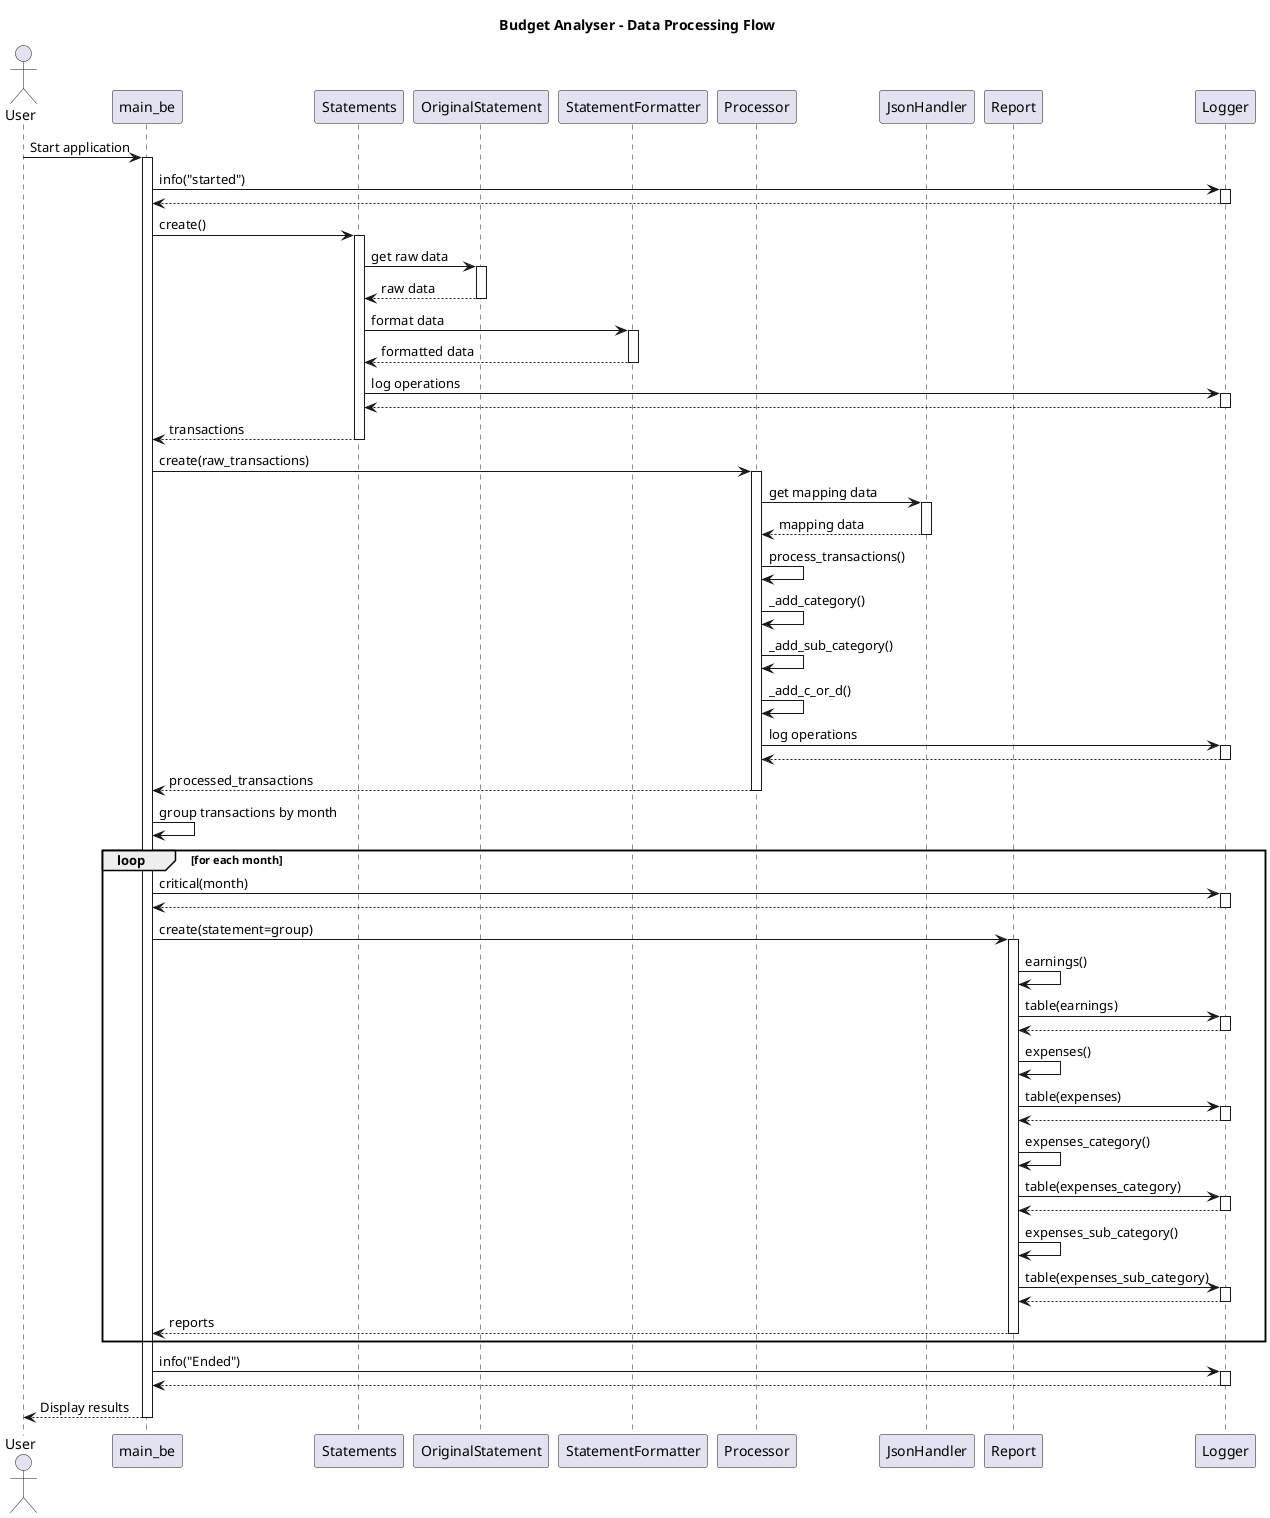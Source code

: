 @startuml Budget Analyser Data Processing Sequence

title Budget Analyser - Data Processing Flow

actor User
participant "main_be" as Main
participant "Statements" as Statements
participant "OriginalStatement" as OriginalStatement
participant "StatementFormatter" as StatementFormatter
participant "Processor" as Processor
participant "JsonHandler" as JsonHandler
participant "Report" as Report
participant "Logger" as Logger

User -> Main: Start application
activate Main

Main -> Logger: info("started")
activate Logger
Logger --> Main: 
deactivate Logger

Main -> Statements: create()
activate Statements

Statements -> OriginalStatement: get raw data
activate OriginalStatement
OriginalStatement --> Statements: raw data
deactivate OriginalStatement

Statements -> StatementFormatter: format data
activate StatementFormatter
StatementFormatter --> Statements: formatted data
deactivate StatementFormatter

Statements -> Logger: log operations
activate Logger
Logger --> Statements: 
deactivate Logger

Statements --> Main: transactions
deactivate Statements

Main -> Processor: create(raw_transactions)
activate Processor

Processor -> JsonHandler: get mapping data
activate JsonHandler
JsonHandler --> Processor: mapping data
deactivate JsonHandler

Processor -> Processor: process_transactions()
Processor -> Processor: _add_category()
Processor -> Processor: _add_sub_category()
Processor -> Processor: _add_c_or_d()

Processor -> Logger: log operations
activate Logger
Logger --> Processor: 
deactivate Logger

Processor --> Main: processed_transactions
deactivate Processor

Main -> Main: group transactions by month

loop for each month
    Main -> Logger: critical(month)
    activate Logger
    Logger --> Main: 
    deactivate Logger
    
    Main -> Report: create(statement=group)
    activate Report
    
    Report -> Report: earnings()
    Report -> Logger: table(earnings)
    activate Logger
    Logger --> Report: 
    deactivate Logger
    
    Report -> Report: expenses()
    Report -> Logger: table(expenses)
    activate Logger
    Logger --> Report: 
    deactivate Logger
    
    Report -> Report: expenses_category()
    Report -> Logger: table(expenses_category)
    activate Logger
    Logger --> Report: 
    deactivate Logger
    
    Report -> Report: expenses_sub_category()
    Report -> Logger: table(expenses_sub_category)
    activate Logger
    Logger --> Report: 
    deactivate Logger
    
    Report --> Main: reports
    deactivate Report
end

Main -> Logger: info("Ended")
activate Logger
Logger --> Main: 
deactivate Logger

Main --> User: Display results
deactivate Main

@enduml